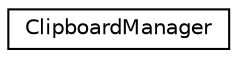 digraph G
{
  edge [fontname="Helvetica",fontsize="10",labelfontname="Helvetica",labelfontsize="10"];
  node [fontname="Helvetica",fontsize="10",shape=record];
  rankdir=LR;
  Node1 [label="ClipboardManager",height=0.2,width=0.4,color="black", fillcolor="white", style="filled",URL="$da/d5c/class_clipboard_manager.html",tooltip="Interface to the clipboard service, for placing and retrieving text in the global clipboard..."];
}
